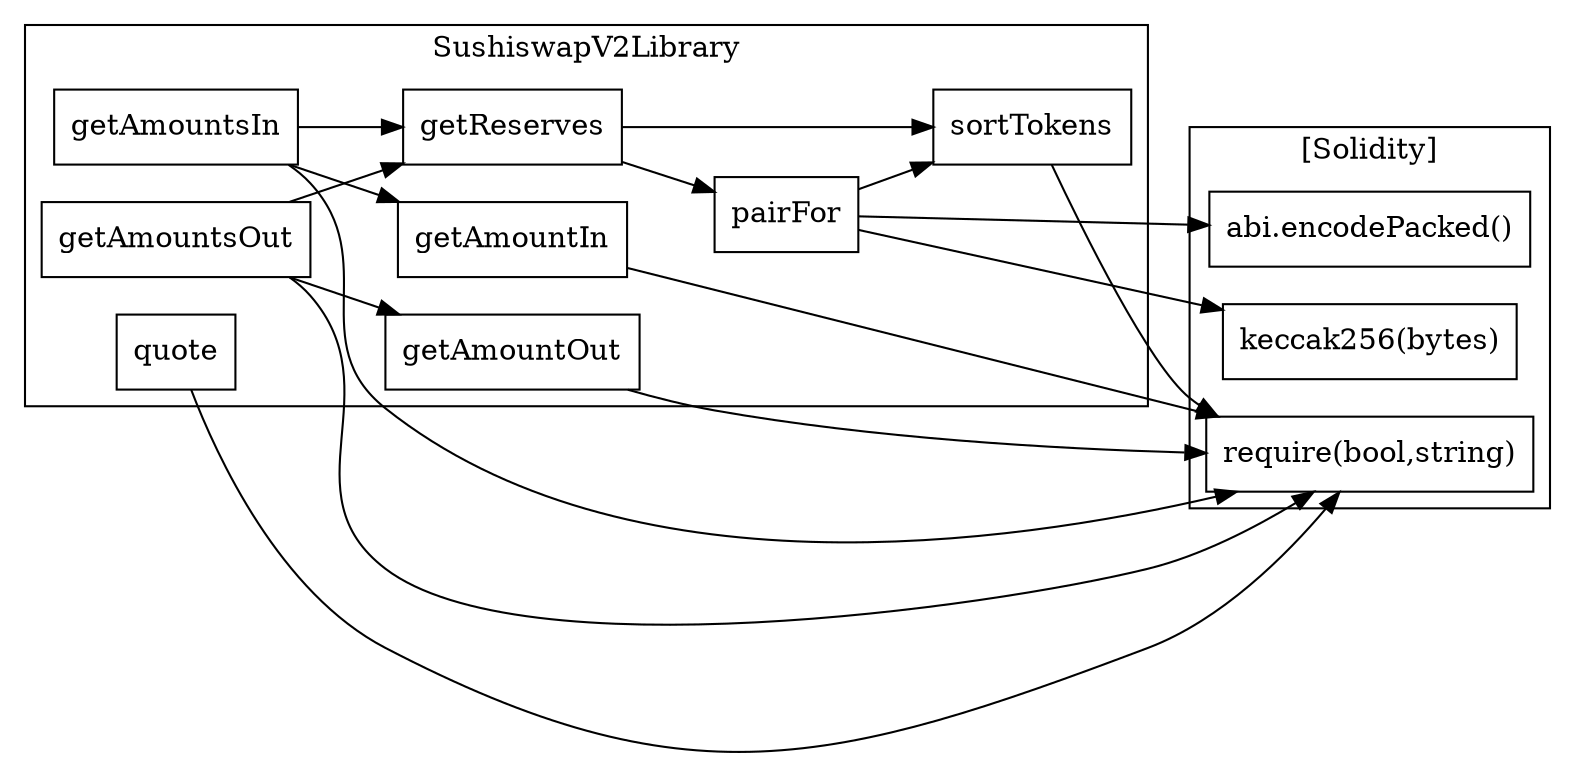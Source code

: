 strict digraph {
rankdir="LR"
node [shape=box]
subgraph cluster_785_SushiswapV2Library {
label = "SushiswapV2Library"
"785_getReserves" [label="getReserves"]
"785_pairFor" [label="pairFor"]
"785_getAmountsIn" [label="getAmountsIn"]
"785_getAmountsOut" [label="getAmountsOut"]
"785_getAmountOut" [label="getAmountOut"]
"785_quote" [label="quote"]
"785_sortTokens" [label="sortTokens"]
"785_getAmountIn" [label="getAmountIn"]
"785_getAmountsOut" -> "785_getReserves"
"785_getReserves" -> "785_sortTokens"
"785_getReserves" -> "785_pairFor"
"785_getAmountsIn" -> "785_getAmountIn"
"785_pairFor" -> "785_sortTokens"
"785_getAmountsIn" -> "785_getReserves"
"785_getAmountsOut" -> "785_getAmountOut"
}subgraph cluster_solidity {
label = "[Solidity]"
"require(bool,string)" 
"abi.encodePacked()" 
"keccak256(bytes)" 
"785_pairFor" -> "abi.encodePacked()"
"785_getAmountsIn" -> "require(bool,string)"
"785_getAmountOut" -> "require(bool,string)"
"785_getAmountIn" -> "require(bool,string)"
"785_pairFor" -> "keccak256(bytes)"
"785_getAmountsOut" -> "require(bool,string)"
"785_sortTokens" -> "require(bool,string)"
"785_quote" -> "require(bool,string)"
}
}